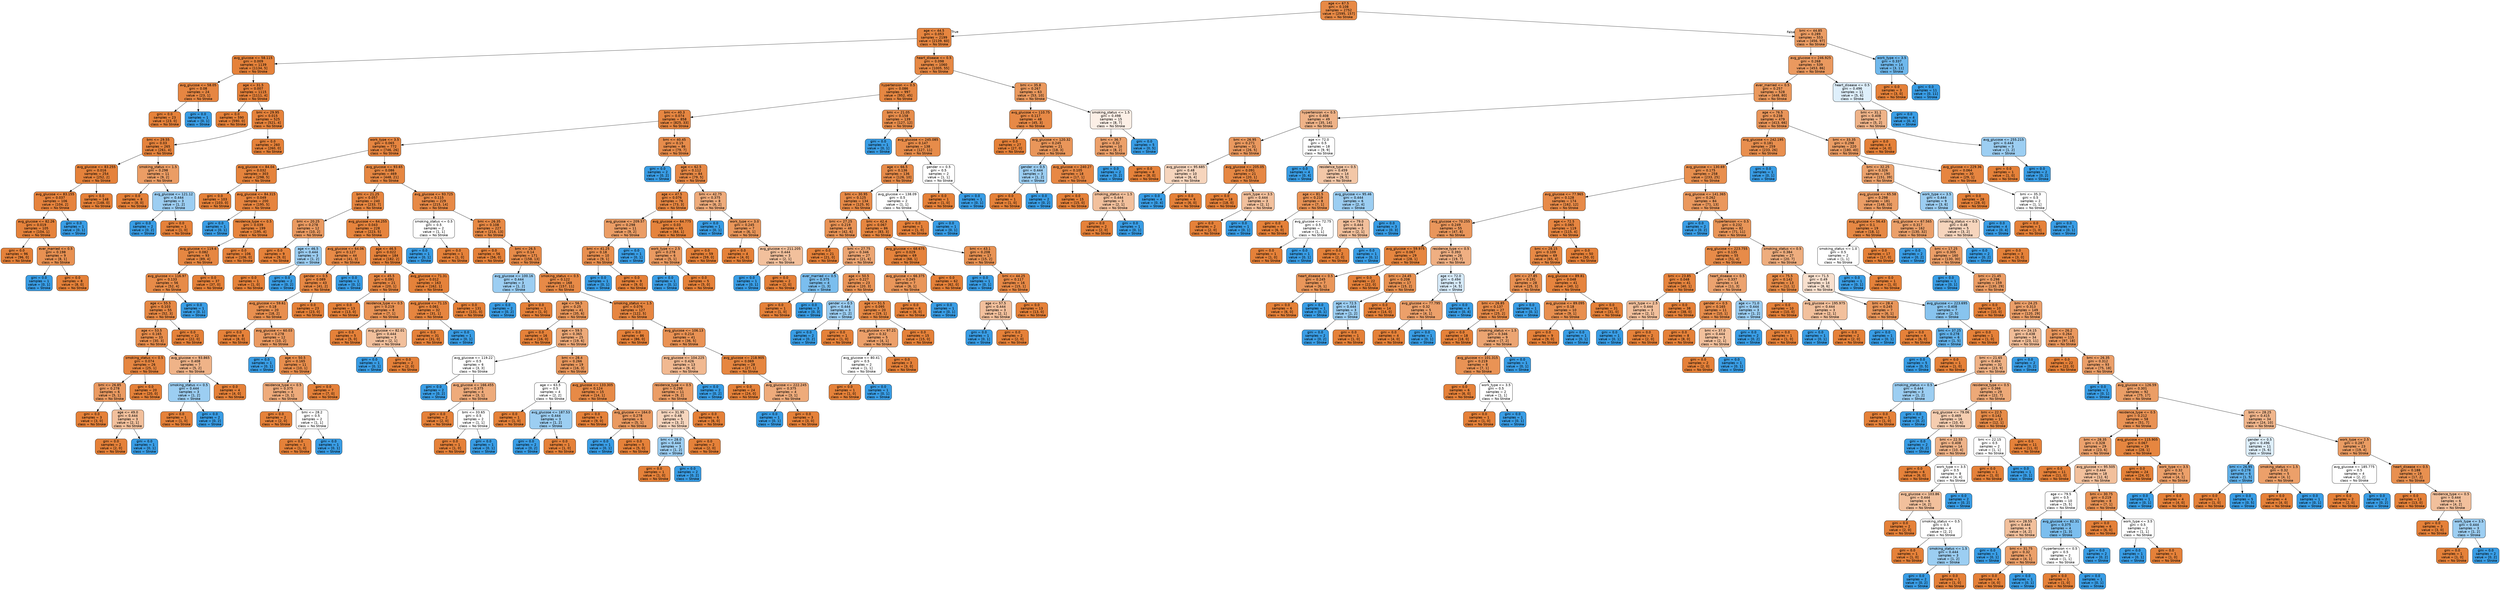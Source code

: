 digraph Tree {
node [shape=box, style="filled, rounded", color="black", fontname="helvetica"] ;
edge [fontname="helvetica"] ;
0 [label="age <= 67.5\ngini = 0.108\nsamples = 2752\nvalue = [2595, 157]\nclass = No Stroke", fillcolor="#e78945"] ;
1 [label="age <= 44.5\ngini = 0.053\nsamples = 2199\nvalue = [2139, 60]\nclass = No Stroke", fillcolor="#e6853f"] ;
0 -> 1 [labeldistance=2.5, labelangle=45, headlabel="True"] ;
2 [label="avg_glucose <= 58.115\ngini = 0.009\nsamples = 1139\nvalue = [1134, 5]\nclass = No Stroke", fillcolor="#e5823a"] ;
1 -> 2 ;
3 [label="avg_glucose <= 58.05\ngini = 0.08\nsamples = 24\nvalue = [23, 1]\nclass = No Stroke", fillcolor="#e68642"] ;
2 -> 3 ;
4 [label="gini = 0.0\nsamples = 23\nvalue = [23, 0]\nclass = No Stroke", fillcolor="#e58139"] ;
3 -> 4 ;
5 [label="gini = 0.0\nsamples = 1\nvalue = [0, 1]\nclass = Stroke", fillcolor="#399de5"] ;
3 -> 5 ;
6 [label="age <= 31.5\ngini = 0.007\nsamples = 1115\nvalue = [1111, 4]\nclass = No Stroke", fillcolor="#e5813a"] ;
2 -> 6 ;
7 [label="gini = 0.0\nsamples = 590\nvalue = [590, 0]\nclass = No Stroke", fillcolor="#e58139"] ;
6 -> 7 ;
8 [label="bmi <= 29.95\ngini = 0.015\nsamples = 525\nvalue = [521, 4]\nclass = No Stroke", fillcolor="#e5823b"] ;
6 -> 8 ;
9 [label="bmi <= 29.55\ngini = 0.03\nsamples = 265\nvalue = [261, 4]\nclass = No Stroke", fillcolor="#e5833c"] ;
8 -> 9 ;
10 [label="avg_glucose <= 83.255\ngini = 0.016\nsamples = 254\nvalue = [252, 2]\nclass = No Stroke", fillcolor="#e5823b"] ;
9 -> 10 ;
11 [label="avg_glucose <= 83.155\ngini = 0.037\nsamples = 106\nvalue = [104, 2]\nclass = No Stroke", fillcolor="#e6833d"] ;
10 -> 11 ;
12 [label="avg_glucose <= 82.26\ngini = 0.019\nsamples = 105\nvalue = [104, 1]\nclass = No Stroke", fillcolor="#e5823b"] ;
11 -> 12 ;
13 [label="gini = 0.0\nsamples = 96\nvalue = [96, 0]\nclass = No Stroke", fillcolor="#e58139"] ;
12 -> 13 ;
14 [label="ever_married <= 0.5\ngini = 0.198\nsamples = 9\nvalue = [8, 1]\nclass = No Stroke", fillcolor="#e89152"] ;
12 -> 14 ;
15 [label="gini = 0.0\nsamples = 1\nvalue = [0, 1]\nclass = Stroke", fillcolor="#399de5"] ;
14 -> 15 ;
16 [label="gini = 0.0\nsamples = 8\nvalue = [8, 0]\nclass = No Stroke", fillcolor="#e58139"] ;
14 -> 16 ;
17 [label="gini = 0.0\nsamples = 1\nvalue = [0, 1]\nclass = Stroke", fillcolor="#399de5"] ;
11 -> 17 ;
18 [label="gini = 0.0\nsamples = 148\nvalue = [148, 0]\nclass = No Stroke", fillcolor="#e58139"] ;
10 -> 18 ;
19 [label="smoking_status <= 1.5\ngini = 0.298\nsamples = 11\nvalue = [9, 2]\nclass = No Stroke", fillcolor="#eb9d65"] ;
9 -> 19 ;
20 [label="gini = 0.0\nsamples = 8\nvalue = [8, 0]\nclass = No Stroke", fillcolor="#e58139"] ;
19 -> 20 ;
21 [label="avg_glucose <= 121.12\ngini = 0.444\nsamples = 3\nvalue = [1, 2]\nclass = Stroke", fillcolor="#9ccef2"] ;
19 -> 21 ;
22 [label="gini = 0.0\nsamples = 2\nvalue = [0, 2]\nclass = Stroke", fillcolor="#399de5"] ;
21 -> 22 ;
23 [label="gini = 0.0\nsamples = 1\nvalue = [1, 0]\nclass = No Stroke", fillcolor="#e58139"] ;
21 -> 23 ;
24 [label="gini = 0.0\nsamples = 260\nvalue = [260, 0]\nclass = No Stroke", fillcolor="#e58139"] ;
8 -> 24 ;
25 [label="heart_disease <= 0.5\ngini = 0.098\nsamples = 1060\nvalue = [1005, 55]\nclass = No Stroke", fillcolor="#e68844"] ;
1 -> 25 ;
26 [label="hypertension <= 0.5\ngini = 0.086\nsamples = 997\nvalue = [952, 45]\nclass = No Stroke", fillcolor="#e68742"] ;
25 -> 26 ;
27 [label="bmi <= 40.3\ngini = 0.074\nsamples = 858\nvalue = [825, 33]\nclass = No Stroke", fillcolor="#e68641"] ;
26 -> 27 ;
28 [label="work_type <= 3.5\ngini = 0.065\nsamples = 772\nvalue = [746, 26]\nclass = No Stroke", fillcolor="#e68540"] ;
27 -> 28 ;
29 [label="avg_glucose <= 84.04\ngini = 0.032\nsamples = 303\nvalue = [298, 5]\nclass = No Stroke", fillcolor="#e5833c"] ;
28 -> 29 ;
30 [label="gini = 0.0\nsamples = 103\nvalue = [103, 0]\nclass = No Stroke", fillcolor="#e58139"] ;
29 -> 30 ;
31 [label="avg_glucose <= 84.315\ngini = 0.049\nsamples = 200\nvalue = [195, 5]\nclass = No Stroke", fillcolor="#e6843e"] ;
29 -> 31 ;
32 [label="gini = 0.0\nsamples = 1\nvalue = [0, 1]\nclass = Stroke", fillcolor="#399de5"] ;
31 -> 32 ;
33 [label="residence_type <= 0.5\ngini = 0.039\nsamples = 199\nvalue = [195, 4]\nclass = No Stroke", fillcolor="#e6843d"] ;
31 -> 33 ;
34 [label="avg_glucose <= 119.6\ngini = 0.082\nsamples = 93\nvalue = [89, 4]\nclass = No Stroke", fillcolor="#e68742"] ;
33 -> 34 ;
35 [label="avg_glucose <= 116.97\ngini = 0.133\nsamples = 56\nvalue = [52, 4]\nclass = No Stroke", fillcolor="#e78b48"] ;
34 -> 35 ;
36 [label="age <= 55.5\ngini = 0.103\nsamples = 55\nvalue = [52, 3]\nclass = No Stroke", fillcolor="#e68844"] ;
35 -> 36 ;
37 [label="age <= 53.5\ngini = 0.165\nsamples = 33\nvalue = [30, 3]\nclass = No Stroke", fillcolor="#e88e4d"] ;
36 -> 37 ;
38 [label="smoking_status <= 0.5\ngini = 0.074\nsamples = 26\nvalue = [25, 1]\nclass = No Stroke", fillcolor="#e68641"] ;
37 -> 38 ;
39 [label="bmi <= 26.85\ngini = 0.278\nsamples = 6\nvalue = [5, 1]\nclass = No Stroke", fillcolor="#ea9a61"] ;
38 -> 39 ;
40 [label="gini = 0.0\nsamples = 3\nvalue = [3, 0]\nclass = No Stroke", fillcolor="#e58139"] ;
39 -> 40 ;
41 [label="age <= 49.0\ngini = 0.444\nsamples = 3\nvalue = [2, 1]\nclass = No Stroke", fillcolor="#f2c09c"] ;
39 -> 41 ;
42 [label="gini = 0.0\nsamples = 2\nvalue = [2, 0]\nclass = No Stroke", fillcolor="#e58139"] ;
41 -> 42 ;
43 [label="gini = 0.0\nsamples = 1\nvalue = [0, 1]\nclass = Stroke", fillcolor="#399de5"] ;
41 -> 43 ;
44 [label="gini = 0.0\nsamples = 20\nvalue = [20, 0]\nclass = No Stroke", fillcolor="#e58139"] ;
38 -> 44 ;
45 [label="avg_glucose <= 93.865\ngini = 0.408\nsamples = 7\nvalue = [5, 2]\nclass = No Stroke", fillcolor="#efb388"] ;
37 -> 45 ;
46 [label="smoking_status <= 0.5\ngini = 0.444\nsamples = 3\nvalue = [1, 2]\nclass = Stroke", fillcolor="#9ccef2"] ;
45 -> 46 ;
47 [label="gini = 0.0\nsamples = 1\nvalue = [1, 0]\nclass = No Stroke", fillcolor="#e58139"] ;
46 -> 47 ;
48 [label="gini = 0.0\nsamples = 2\nvalue = [0, 2]\nclass = Stroke", fillcolor="#399de5"] ;
46 -> 48 ;
49 [label="gini = 0.0\nsamples = 4\nvalue = [4, 0]\nclass = No Stroke", fillcolor="#e58139"] ;
45 -> 49 ;
50 [label="gini = 0.0\nsamples = 22\nvalue = [22, 0]\nclass = No Stroke", fillcolor="#e58139"] ;
36 -> 50 ;
51 [label="gini = 0.0\nsamples = 1\nvalue = [0, 1]\nclass = Stroke", fillcolor="#399de5"] ;
35 -> 51 ;
52 [label="gini = 0.0\nsamples = 37\nvalue = [37, 0]\nclass = No Stroke", fillcolor="#e58139"] ;
34 -> 52 ;
53 [label="gini = 0.0\nsamples = 106\nvalue = [106, 0]\nclass = No Stroke", fillcolor="#e58139"] ;
33 -> 53 ;
54 [label="avg_glucose <= 93.65\ngini = 0.086\nsamples = 469\nvalue = [448, 21]\nclass = No Stroke", fillcolor="#e68742"] ;
28 -> 54 ;
55 [label="bmi <= 21.25\ngini = 0.057\nsamples = 240\nvalue = [233, 7]\nclass = No Stroke", fillcolor="#e6853f"] ;
54 -> 55 ;
56 [label="bmi <= 20.25\ngini = 0.278\nsamples = 12\nvalue = [10, 2]\nclass = No Stroke", fillcolor="#ea9a61"] ;
55 -> 56 ;
57 [label="gini = 0.0\nsamples = 9\nvalue = [9, 0]\nclass = No Stroke", fillcolor="#e58139"] ;
56 -> 57 ;
58 [label="age <= 46.5\ngini = 0.444\nsamples = 3\nvalue = [1, 2]\nclass = Stroke", fillcolor="#9ccef2"] ;
56 -> 58 ;
59 [label="gini = 0.0\nsamples = 1\nvalue = [1, 0]\nclass = No Stroke", fillcolor="#e58139"] ;
58 -> 59 ;
60 [label="gini = 0.0\nsamples = 2\nvalue = [0, 2]\nclass = Stroke", fillcolor="#399de5"] ;
58 -> 60 ;
61 [label="avg_glucose <= 64.255\ngini = 0.043\nsamples = 228\nvalue = [223, 5]\nclass = No Stroke", fillcolor="#e6843d"] ;
55 -> 61 ;
62 [label="avg_glucose <= 64.06\ngini = 0.127\nsamples = 44\nvalue = [41, 3]\nclass = No Stroke", fillcolor="#e78a47"] ;
61 -> 62 ;
63 [label="gender <= 0.5\ngini = 0.089\nsamples = 43\nvalue = [41, 2]\nclass = No Stroke", fillcolor="#e68743"] ;
62 -> 63 ;
64 [label="avg_glucose <= 59.61\ngini = 0.18\nsamples = 20\nvalue = [18, 2]\nclass = No Stroke", fillcolor="#e88f4f"] ;
63 -> 64 ;
65 [label="gini = 0.0\nsamples = 8\nvalue = [8, 0]\nclass = No Stroke", fillcolor="#e58139"] ;
64 -> 65 ;
66 [label="avg_glucose <= 60.03\ngini = 0.278\nsamples = 12\nvalue = [10, 2]\nclass = No Stroke", fillcolor="#ea9a61"] ;
64 -> 66 ;
67 [label="gini = 0.0\nsamples = 1\nvalue = [0, 1]\nclass = Stroke", fillcolor="#399de5"] ;
66 -> 67 ;
68 [label="age <= 50.5\ngini = 0.165\nsamples = 11\nvalue = [10, 1]\nclass = No Stroke", fillcolor="#e88e4d"] ;
66 -> 68 ;
69 [label="residence_type <= 0.5\ngini = 0.375\nsamples = 4\nvalue = [3, 1]\nclass = No Stroke", fillcolor="#eeab7b"] ;
68 -> 69 ;
70 [label="gini = 0.0\nsamples = 2\nvalue = [2, 0]\nclass = No Stroke", fillcolor="#e58139"] ;
69 -> 70 ;
71 [label="bmi <= 28.2\ngini = 0.5\nsamples = 2\nvalue = [1, 1]\nclass = No Stroke", fillcolor="#ffffff"] ;
69 -> 71 ;
72 [label="gini = 0.0\nsamples = 1\nvalue = [1, 0]\nclass = No Stroke", fillcolor="#e58139"] ;
71 -> 72 ;
73 [label="gini = 0.0\nsamples = 1\nvalue = [0, 1]\nclass = Stroke", fillcolor="#399de5"] ;
71 -> 73 ;
74 [label="gini = 0.0\nsamples = 7\nvalue = [7, 0]\nclass = No Stroke", fillcolor="#e58139"] ;
68 -> 74 ;
75 [label="gini = 0.0\nsamples = 23\nvalue = [23, 0]\nclass = No Stroke", fillcolor="#e58139"] ;
63 -> 75 ;
76 [label="gini = 0.0\nsamples = 1\nvalue = [0, 1]\nclass = Stroke", fillcolor="#399de5"] ;
62 -> 76 ;
77 [label="age <= 46.5\ngini = 0.022\nsamples = 184\nvalue = [182, 2]\nclass = No Stroke", fillcolor="#e5823b"] ;
61 -> 77 ;
78 [label="age <= 45.5\ngini = 0.091\nsamples = 21\nvalue = [20, 1]\nclass = No Stroke", fillcolor="#e68743"] ;
77 -> 78 ;
79 [label="gini = 0.0\nsamples = 13\nvalue = [13, 0]\nclass = No Stroke", fillcolor="#e58139"] ;
78 -> 79 ;
80 [label="residence_type <= 0.5\ngini = 0.219\nsamples = 8\nvalue = [7, 1]\nclass = No Stroke", fillcolor="#e99355"] ;
78 -> 80 ;
81 [label="gini = 0.0\nsamples = 5\nvalue = [5, 0]\nclass = No Stroke", fillcolor="#e58139"] ;
80 -> 81 ;
82 [label="avg_glucose <= 82.01\ngini = 0.444\nsamples = 3\nvalue = [2, 1]\nclass = No Stroke", fillcolor="#f2c09c"] ;
80 -> 82 ;
83 [label="gini = 0.0\nsamples = 1\nvalue = [0, 1]\nclass = Stroke", fillcolor="#399de5"] ;
82 -> 83 ;
84 [label="gini = 0.0\nsamples = 2\nvalue = [2, 0]\nclass = No Stroke", fillcolor="#e58139"] ;
82 -> 84 ;
85 [label="avg_glucose <= 71.31\ngini = 0.012\nsamples = 163\nvalue = [162, 1]\nclass = No Stroke", fillcolor="#e5823a"] ;
77 -> 85 ;
86 [label="avg_glucose <= 71.15\ngini = 0.061\nsamples = 32\nvalue = [31, 1]\nclass = No Stroke", fillcolor="#e6853f"] ;
85 -> 86 ;
87 [label="gini = 0.0\nsamples = 31\nvalue = [31, 0]\nclass = No Stroke", fillcolor="#e58139"] ;
86 -> 87 ;
88 [label="gini = 0.0\nsamples = 1\nvalue = [0, 1]\nclass = Stroke", fillcolor="#399de5"] ;
86 -> 88 ;
89 [label="gini = 0.0\nsamples = 131\nvalue = [131, 0]\nclass = No Stroke", fillcolor="#e58139"] ;
85 -> 89 ;
90 [label="avg_glucose <= 93.725\ngini = 0.115\nsamples = 229\nvalue = [215, 14]\nclass = No Stroke", fillcolor="#e78946"] ;
54 -> 90 ;
91 [label="smoking_status <= 0.5\ngini = 0.5\nsamples = 2\nvalue = [1, 1]\nclass = No Stroke", fillcolor="#ffffff"] ;
90 -> 91 ;
92 [label="gini = 0.0\nsamples = 1\nvalue = [0, 1]\nclass = Stroke", fillcolor="#399de5"] ;
91 -> 92 ;
93 [label="gini = 0.0\nsamples = 1\nvalue = [1, 0]\nclass = No Stroke", fillcolor="#e58139"] ;
91 -> 93 ;
94 [label="bmi <= 26.35\ngini = 0.108\nsamples = 227\nvalue = [214, 13]\nclass = No Stroke", fillcolor="#e78945"] ;
90 -> 94 ;
95 [label="gini = 0.0\nsamples = 56\nvalue = [56, 0]\nclass = No Stroke", fillcolor="#e58139"] ;
94 -> 95 ;
96 [label="bmi <= 26.5\ngini = 0.14\nsamples = 171\nvalue = [158, 13]\nclass = No Stroke", fillcolor="#e78b49"] ;
94 -> 96 ;
97 [label="avg_glucose <= 100.16\ngini = 0.444\nsamples = 3\nvalue = [1, 2]\nclass = Stroke", fillcolor="#9ccef2"] ;
96 -> 97 ;
98 [label="gini = 0.0\nsamples = 2\nvalue = [0, 2]\nclass = Stroke", fillcolor="#399de5"] ;
97 -> 98 ;
99 [label="gini = 0.0\nsamples = 1\nvalue = [1, 0]\nclass = No Stroke", fillcolor="#e58139"] ;
97 -> 99 ;
100 [label="smoking_status <= 0.5\ngini = 0.122\nsamples = 168\nvalue = [157, 11]\nclass = No Stroke", fillcolor="#e78a47"] ;
96 -> 100 ;
101 [label="age <= 56.5\ngini = 0.25\nsamples = 41\nvalue = [35, 6]\nclass = No Stroke", fillcolor="#e9975b"] ;
100 -> 101 ;
102 [label="gini = 0.0\nsamples = 16\nvalue = [16, 0]\nclass = No Stroke", fillcolor="#e58139"] ;
101 -> 102 ;
103 [label="age <= 59.5\ngini = 0.365\nsamples = 25\nvalue = [19, 6]\nclass = No Stroke", fillcolor="#eda978"] ;
101 -> 103 ;
104 [label="avg_glucose <= 119.22\ngini = 0.5\nsamples = 6\nvalue = [3, 3]\nclass = No Stroke", fillcolor="#ffffff"] ;
103 -> 104 ;
105 [label="gini = 0.0\nsamples = 2\nvalue = [0, 2]\nclass = Stroke", fillcolor="#399de5"] ;
104 -> 105 ;
106 [label="avg_glucose <= 166.455\ngini = 0.375\nsamples = 4\nvalue = [3, 1]\nclass = No Stroke", fillcolor="#eeab7b"] ;
104 -> 106 ;
107 [label="gini = 0.0\nsamples = 2\nvalue = [2, 0]\nclass = No Stroke", fillcolor="#e58139"] ;
106 -> 107 ;
108 [label="bmi <= 33.65\ngini = 0.5\nsamples = 2\nvalue = [1, 1]\nclass = No Stroke", fillcolor="#ffffff"] ;
106 -> 108 ;
109 [label="gini = 0.0\nsamples = 1\nvalue = [1, 0]\nclass = No Stroke", fillcolor="#e58139"] ;
108 -> 109 ;
110 [label="gini = 0.0\nsamples = 1\nvalue = [0, 1]\nclass = Stroke", fillcolor="#399de5"] ;
108 -> 110 ;
111 [label="bmi <= 28.4\ngini = 0.266\nsamples = 19\nvalue = [16, 3]\nclass = No Stroke", fillcolor="#ea995e"] ;
103 -> 111 ;
112 [label="age <= 63.5\ngini = 0.5\nsamples = 4\nvalue = [2, 2]\nclass = No Stroke", fillcolor="#ffffff"] ;
111 -> 112 ;
113 [label="gini = 0.0\nsamples = 1\nvalue = [1, 0]\nclass = No Stroke", fillcolor="#e58139"] ;
112 -> 113 ;
114 [label="avg_glucose <= 187.53\ngini = 0.444\nsamples = 3\nvalue = [1, 2]\nclass = Stroke", fillcolor="#9ccef2"] ;
112 -> 114 ;
115 [label="gini = 0.0\nsamples = 2\nvalue = [0, 2]\nclass = Stroke", fillcolor="#399de5"] ;
114 -> 115 ;
116 [label="gini = 0.0\nsamples = 1\nvalue = [1, 0]\nclass = No Stroke", fillcolor="#e58139"] ;
114 -> 116 ;
117 [label="avg_glucose <= 133.305\ngini = 0.124\nsamples = 15\nvalue = [14, 1]\nclass = No Stroke", fillcolor="#e78a47"] ;
111 -> 117 ;
118 [label="gini = 0.0\nsamples = 9\nvalue = [9, 0]\nclass = No Stroke", fillcolor="#e58139"] ;
117 -> 118 ;
119 [label="avg_glucose <= 164.0\ngini = 0.278\nsamples = 6\nvalue = [5, 1]\nclass = No Stroke", fillcolor="#ea9a61"] ;
117 -> 119 ;
120 [label="gini = 0.0\nsamples = 1\nvalue = [0, 1]\nclass = Stroke", fillcolor="#399de5"] ;
119 -> 120 ;
121 [label="gini = 0.0\nsamples = 5\nvalue = [5, 0]\nclass = No Stroke", fillcolor="#e58139"] ;
119 -> 121 ;
122 [label="smoking_status <= 1.5\ngini = 0.076\nsamples = 127\nvalue = [122, 5]\nclass = No Stroke", fillcolor="#e68641"] ;
100 -> 122 ;
123 [label="gini = 0.0\nsamples = 86\nvalue = [86, 0]\nclass = No Stroke", fillcolor="#e58139"] ;
122 -> 123 ;
124 [label="avg_glucose <= 106.13\ngini = 0.214\nsamples = 41\nvalue = [36, 5]\nclass = No Stroke", fillcolor="#e99254"] ;
122 -> 124 ;
125 [label="avg_glucose <= 104.225\ngini = 0.426\nsamples = 13\nvalue = [9, 4]\nclass = No Stroke", fillcolor="#f1b991"] ;
124 -> 125 ;
126 [label="residence_type <= 0.5\ngini = 0.298\nsamples = 11\nvalue = [9, 2]\nclass = No Stroke", fillcolor="#eb9d65"] ;
125 -> 126 ;
127 [label="bmi <= 31.95\ngini = 0.48\nsamples = 5\nvalue = [3, 2]\nclass = No Stroke", fillcolor="#f6d5bd"] ;
126 -> 127 ;
128 [label="bmi <= 28.0\ngini = 0.444\nsamples = 3\nvalue = [1, 2]\nclass = Stroke", fillcolor="#9ccef2"] ;
127 -> 128 ;
129 [label="gini = 0.0\nsamples = 1\nvalue = [1, 0]\nclass = No Stroke", fillcolor="#e58139"] ;
128 -> 129 ;
130 [label="gini = 0.0\nsamples = 2\nvalue = [0, 2]\nclass = Stroke", fillcolor="#399de5"] ;
128 -> 130 ;
131 [label="gini = 0.0\nsamples = 2\nvalue = [2, 0]\nclass = No Stroke", fillcolor="#e58139"] ;
127 -> 131 ;
132 [label="gini = 0.0\nsamples = 6\nvalue = [6, 0]\nclass = No Stroke", fillcolor="#e58139"] ;
126 -> 132 ;
133 [label="gini = 0.0\nsamples = 2\nvalue = [0, 2]\nclass = Stroke", fillcolor="#399de5"] ;
125 -> 133 ;
134 [label="avg_glucose <= 218.905\ngini = 0.069\nsamples = 28\nvalue = [27, 1]\nclass = No Stroke", fillcolor="#e68640"] ;
124 -> 134 ;
135 [label="gini = 0.0\nsamples = 24\nvalue = [24, 0]\nclass = No Stroke", fillcolor="#e58139"] ;
134 -> 135 ;
136 [label="avg_glucose <= 222.245\ngini = 0.375\nsamples = 4\nvalue = [3, 1]\nclass = No Stroke", fillcolor="#eeab7b"] ;
134 -> 136 ;
137 [label="gini = 0.0\nsamples = 1\nvalue = [0, 1]\nclass = Stroke", fillcolor="#399de5"] ;
136 -> 137 ;
138 [label="gini = 0.0\nsamples = 3\nvalue = [3, 0]\nclass = No Stroke", fillcolor="#e58139"] ;
136 -> 138 ;
139 [label="bmi <= 40.45\ngini = 0.15\nsamples = 86\nvalue = [79, 7]\nclass = No Stroke", fillcolor="#e78c4b"] ;
27 -> 139 ;
140 [label="gini = 0.0\nsamples = 2\nvalue = [0, 2]\nclass = Stroke", fillcolor="#399de5"] ;
139 -> 140 ;
141 [label="age <= 62.5\ngini = 0.112\nsamples = 84\nvalue = [79, 5]\nclass = No Stroke", fillcolor="#e78946"] ;
139 -> 141 ;
142 [label="age <= 47.5\ngini = 0.076\nsamples = 76\nvalue = [73, 3]\nclass = No Stroke", fillcolor="#e68641"] ;
141 -> 142 ;
143 [label="avg_glucose <= 209.57\ngini = 0.298\nsamples = 11\nvalue = [9, 2]\nclass = No Stroke", fillcolor="#eb9d65"] ;
142 -> 143 ;
144 [label="bmi <= 41.25\ngini = 0.18\nsamples = 10\nvalue = [9, 1]\nclass = No Stroke", fillcolor="#e88f4f"] ;
143 -> 144 ;
145 [label="gini = 0.0\nsamples = 1\nvalue = [0, 1]\nclass = Stroke", fillcolor="#399de5"] ;
144 -> 145 ;
146 [label="gini = 0.0\nsamples = 9\nvalue = [9, 0]\nclass = No Stroke", fillcolor="#e58139"] ;
144 -> 146 ;
147 [label="gini = 0.0\nsamples = 1\nvalue = [0, 1]\nclass = Stroke", fillcolor="#399de5"] ;
143 -> 147 ;
148 [label="avg_glucose <= 64.775\ngini = 0.03\nsamples = 65\nvalue = [64, 1]\nclass = No Stroke", fillcolor="#e5833c"] ;
142 -> 148 ;
149 [label="work_type <= 2.5\ngini = 0.278\nsamples = 6\nvalue = [5, 1]\nclass = No Stroke", fillcolor="#ea9a61"] ;
148 -> 149 ;
150 [label="gini = 0.0\nsamples = 1\nvalue = [0, 1]\nclass = Stroke", fillcolor="#399de5"] ;
149 -> 150 ;
151 [label="gini = 0.0\nsamples = 5\nvalue = [5, 0]\nclass = No Stroke", fillcolor="#e58139"] ;
149 -> 151 ;
152 [label="gini = 0.0\nsamples = 59\nvalue = [59, 0]\nclass = No Stroke", fillcolor="#e58139"] ;
148 -> 152 ;
153 [label="bmi <= 42.75\ngini = 0.375\nsamples = 8\nvalue = [6, 2]\nclass = No Stroke", fillcolor="#eeab7b"] ;
141 -> 153 ;
154 [label="gini = 0.0\nsamples = 1\nvalue = [0, 1]\nclass = Stroke", fillcolor="#399de5"] ;
153 -> 154 ;
155 [label="work_type <= 3.0\ngini = 0.245\nsamples = 7\nvalue = [6, 1]\nclass = No Stroke", fillcolor="#e9965a"] ;
153 -> 155 ;
156 [label="gini = 0.0\nsamples = 4\nvalue = [4, 0]\nclass = No Stroke", fillcolor="#e58139"] ;
155 -> 156 ;
157 [label="avg_glucose <= 211.205\ngini = 0.444\nsamples = 3\nvalue = [2, 1]\nclass = No Stroke", fillcolor="#f2c09c"] ;
155 -> 157 ;
158 [label="gini = 0.0\nsamples = 1\nvalue = [0, 1]\nclass = Stroke", fillcolor="#399de5"] ;
157 -> 158 ;
159 [label="gini = 0.0\nsamples = 2\nvalue = [2, 0]\nclass = No Stroke", fillcolor="#e58139"] ;
157 -> 159 ;
160 [label="bmi <= 21.05\ngini = 0.158\nsamples = 139\nvalue = [127, 12]\nclass = No Stroke", fillcolor="#e78d4c"] ;
26 -> 160 ;
161 [label="gini = 0.0\nsamples = 1\nvalue = [0, 1]\nclass = Stroke", fillcolor="#399de5"] ;
160 -> 161 ;
162 [label="avg_glucose <= 245.085\ngini = 0.147\nsamples = 138\nvalue = [127, 11]\nclass = No Stroke", fillcolor="#e78c4a"] ;
160 -> 162 ;
163 [label="age <= 66.5\ngini = 0.136\nsamples = 136\nvalue = [126, 10]\nclass = No Stroke", fillcolor="#e78b49"] ;
162 -> 163 ;
164 [label="bmi <= 30.95\ngini = 0.125\nsamples = 134\nvalue = [125, 9]\nclass = No Stroke", fillcolor="#e78a47"] ;
163 -> 164 ;
165 [label="bmi <= 27.25\ngini = 0.219\nsamples = 48\nvalue = [42, 6]\nclass = No Stroke", fillcolor="#e99355"] ;
164 -> 165 ;
166 [label="gini = 0.0\nsamples = 21\nvalue = [21, 0]\nclass = No Stroke", fillcolor="#e58139"] ;
165 -> 166 ;
167 [label="bmi <= 27.75\ngini = 0.346\nsamples = 27\nvalue = [21, 6]\nclass = No Stroke", fillcolor="#eca572"] ;
165 -> 167 ;
168 [label="ever_married <= 0.5\ngini = 0.375\nsamples = 4\nvalue = [1, 3]\nclass = Stroke", fillcolor="#7bbeee"] ;
167 -> 168 ;
169 [label="gini = 0.0\nsamples = 1\nvalue = [1, 0]\nclass = No Stroke", fillcolor="#e58139"] ;
168 -> 169 ;
170 [label="gini = 0.0\nsamples = 3\nvalue = [0, 3]\nclass = Stroke", fillcolor="#399de5"] ;
168 -> 170 ;
171 [label="age <= 50.5\ngini = 0.227\nsamples = 23\nvalue = [20, 3]\nclass = No Stroke", fillcolor="#e99457"] ;
167 -> 171 ;
172 [label="gender <= 0.5\ngini = 0.444\nsamples = 3\nvalue = [1, 2]\nclass = Stroke", fillcolor="#9ccef2"] ;
171 -> 172 ;
173 [label="gini = 0.0\nsamples = 2\nvalue = [0, 2]\nclass = Stroke", fillcolor="#399de5"] ;
172 -> 173 ;
174 [label="gini = 0.0\nsamples = 1\nvalue = [1, 0]\nclass = No Stroke", fillcolor="#e58139"] ;
172 -> 174 ;
175 [label="age <= 51.5\ngini = 0.095\nsamples = 20\nvalue = [19, 1]\nclass = No Stroke", fillcolor="#e68843"] ;
171 -> 175 ;
176 [label="avg_glucose <= 97.21\ngini = 0.32\nsamples = 5\nvalue = [4, 1]\nclass = No Stroke", fillcolor="#eca06a"] ;
175 -> 176 ;
177 [label="avg_glucose <= 80.41\ngini = 0.5\nsamples = 2\nvalue = [1, 1]\nclass = No Stroke", fillcolor="#ffffff"] ;
176 -> 177 ;
178 [label="gini = 0.0\nsamples = 1\nvalue = [1, 0]\nclass = No Stroke", fillcolor="#e58139"] ;
177 -> 178 ;
179 [label="gini = 0.0\nsamples = 1\nvalue = [0, 1]\nclass = Stroke", fillcolor="#399de5"] ;
177 -> 179 ;
180 [label="gini = 0.0\nsamples = 3\nvalue = [3, 0]\nclass = No Stroke", fillcolor="#e58139"] ;
176 -> 180 ;
181 [label="gini = 0.0\nsamples = 15\nvalue = [15, 0]\nclass = No Stroke", fillcolor="#e58139"] ;
175 -> 181 ;
182 [label="bmi <= 42.4\ngini = 0.067\nsamples = 86\nvalue = [83, 3]\nclass = No Stroke", fillcolor="#e68640"] ;
164 -> 182 ;
183 [label="avg_glucose <= 68.675\ngini = 0.029\nsamples = 69\nvalue = [68, 1]\nclass = No Stroke", fillcolor="#e5833c"] ;
182 -> 183 ;
184 [label="avg_glucose <= 66.375\ngini = 0.245\nsamples = 7\nvalue = [6, 1]\nclass = No Stroke", fillcolor="#e9965a"] ;
183 -> 184 ;
185 [label="gini = 0.0\nsamples = 6\nvalue = [6, 0]\nclass = No Stroke", fillcolor="#e58139"] ;
184 -> 185 ;
186 [label="gini = 0.0\nsamples = 1\nvalue = [0, 1]\nclass = Stroke", fillcolor="#399de5"] ;
184 -> 186 ;
187 [label="gini = 0.0\nsamples = 62\nvalue = [62, 0]\nclass = No Stroke", fillcolor="#e58139"] ;
183 -> 187 ;
188 [label="bmi <= 43.1\ngini = 0.208\nsamples = 17\nvalue = [15, 2]\nclass = No Stroke", fillcolor="#e89253"] ;
182 -> 188 ;
189 [label="gini = 0.0\nsamples = 1\nvalue = [0, 1]\nclass = Stroke", fillcolor="#399de5"] ;
188 -> 189 ;
190 [label="bmi <= 44.25\ngini = 0.117\nsamples = 16\nvalue = [15, 1]\nclass = No Stroke", fillcolor="#e78946"] ;
188 -> 190 ;
191 [label="age <= 57.5\ngini = 0.444\nsamples = 3\nvalue = [2, 1]\nclass = No Stroke", fillcolor="#f2c09c"] ;
190 -> 191 ;
192 [label="gini = 0.0\nsamples = 1\nvalue = [0, 1]\nclass = Stroke", fillcolor="#399de5"] ;
191 -> 192 ;
193 [label="gini = 0.0\nsamples = 2\nvalue = [2, 0]\nclass = No Stroke", fillcolor="#e58139"] ;
191 -> 193 ;
194 [label="gini = 0.0\nsamples = 13\nvalue = [13, 0]\nclass = No Stroke", fillcolor="#e58139"] ;
190 -> 194 ;
195 [label="avg_glucose <= 138.09\ngini = 0.5\nsamples = 2\nvalue = [1, 1]\nclass = No Stroke", fillcolor="#ffffff"] ;
163 -> 195 ;
196 [label="gini = 0.0\nsamples = 1\nvalue = [1, 0]\nclass = No Stroke", fillcolor="#e58139"] ;
195 -> 196 ;
197 [label="gini = 0.0\nsamples = 1\nvalue = [0, 1]\nclass = Stroke", fillcolor="#399de5"] ;
195 -> 197 ;
198 [label="gender <= 0.5\ngini = 0.5\nsamples = 2\nvalue = [1, 1]\nclass = No Stroke", fillcolor="#ffffff"] ;
162 -> 198 ;
199 [label="gini = 0.0\nsamples = 1\nvalue = [1, 0]\nclass = No Stroke", fillcolor="#e58139"] ;
198 -> 199 ;
200 [label="gini = 0.0\nsamples = 1\nvalue = [0, 1]\nclass = Stroke", fillcolor="#399de5"] ;
198 -> 200 ;
201 [label="bmi <= 35.8\ngini = 0.267\nsamples = 63\nvalue = [53, 10]\nclass = No Stroke", fillcolor="#ea995e"] ;
25 -> 201 ;
202 [label="avg_glucose <= 110.75\ngini = 0.117\nsamples = 48\nvalue = [45, 3]\nclass = No Stroke", fillcolor="#e78946"] ;
201 -> 202 ;
203 [label="gini = 0.0\nsamples = 27\nvalue = [27, 0]\nclass = No Stroke", fillcolor="#e58139"] ;
202 -> 203 ;
204 [label="avg_glucose <= 120.32\ngini = 0.245\nsamples = 21\nvalue = [18, 3]\nclass = No Stroke", fillcolor="#e9965a"] ;
202 -> 204 ;
205 [label="gender <= 0.5\ngini = 0.444\nsamples = 3\nvalue = [1, 2]\nclass = Stroke", fillcolor="#9ccef2"] ;
204 -> 205 ;
206 [label="gini = 0.0\nsamples = 1\nvalue = [1, 0]\nclass = No Stroke", fillcolor="#e58139"] ;
205 -> 206 ;
207 [label="gini = 0.0\nsamples = 2\nvalue = [0, 2]\nclass = Stroke", fillcolor="#399de5"] ;
205 -> 207 ;
208 [label="avg_glucose <= 240.27\ngini = 0.105\nsamples = 18\nvalue = [17, 1]\nclass = No Stroke", fillcolor="#e78845"] ;
204 -> 208 ;
209 [label="gini = 0.0\nsamples = 15\nvalue = [15, 0]\nclass = No Stroke", fillcolor="#e58139"] ;
208 -> 209 ;
210 [label="smoking_status <= 1.5\ngini = 0.444\nsamples = 3\nvalue = [2, 1]\nclass = No Stroke", fillcolor="#f2c09c"] ;
208 -> 210 ;
211 [label="gini = 0.0\nsamples = 2\nvalue = [2, 0]\nclass = No Stroke", fillcolor="#e58139"] ;
210 -> 211 ;
212 [label="gini = 0.0\nsamples = 1\nvalue = [0, 1]\nclass = Stroke", fillcolor="#399de5"] ;
210 -> 212 ;
213 [label="smoking_status <= 1.5\ngini = 0.498\nsamples = 15\nvalue = [8, 7]\nclass = No Stroke", fillcolor="#fcefe6"] ;
201 -> 213 ;
214 [label="bmi <= 36.7\ngini = 0.32\nsamples = 10\nvalue = [8, 2]\nclass = No Stroke", fillcolor="#eca06a"] ;
213 -> 214 ;
215 [label="gini = 0.0\nsamples = 2\nvalue = [0, 2]\nclass = Stroke", fillcolor="#399de5"] ;
214 -> 215 ;
216 [label="gini = 0.0\nsamples = 8\nvalue = [8, 0]\nclass = No Stroke", fillcolor="#e58139"] ;
214 -> 216 ;
217 [label="gini = 0.0\nsamples = 5\nvalue = [0, 5]\nclass = Stroke", fillcolor="#399de5"] ;
213 -> 217 ;
218 [label="bmi <= 44.85\ngini = 0.289\nsamples = 553\nvalue = [456, 97]\nclass = No Stroke", fillcolor="#eb9c63"] ;
0 -> 218 [labeldistance=2.5, labelangle=-45, headlabel="False"] ;
219 [label="avg_glucose <= 246.925\ngini = 0.268\nsamples = 539\nvalue = [453, 86]\nclass = No Stroke", fillcolor="#ea995f"] ;
218 -> 219 ;
220 [label="ever_married <= 0.5\ngini = 0.257\nsamples = 528\nvalue = [448, 80]\nclass = No Stroke", fillcolor="#ea985c"] ;
219 -> 220 ;
221 [label="hypertension <= 0.5\ngini = 0.408\nsamples = 49\nvalue = [35, 14]\nclass = No Stroke", fillcolor="#efb388"] ;
220 -> 221 ;
222 [label="bmi <= 26.95\ngini = 0.271\nsamples = 31\nvalue = [26, 5]\nclass = No Stroke", fillcolor="#ea995f"] ;
221 -> 222 ;
223 [label="avg_glucose <= 95.685\ngini = 0.48\nsamples = 10\nvalue = [6, 4]\nclass = No Stroke", fillcolor="#f6d5bd"] ;
222 -> 223 ;
224 [label="gini = 0.0\nsamples = 4\nvalue = [0, 4]\nclass = Stroke", fillcolor="#399de5"] ;
223 -> 224 ;
225 [label="gini = 0.0\nsamples = 6\nvalue = [6, 0]\nclass = No Stroke", fillcolor="#e58139"] ;
223 -> 225 ;
226 [label="avg_glucose <= 205.05\ngini = 0.091\nsamples = 21\nvalue = [20, 1]\nclass = No Stroke", fillcolor="#e68743"] ;
222 -> 226 ;
227 [label="gini = 0.0\nsamples = 18\nvalue = [18, 0]\nclass = No Stroke", fillcolor="#e58139"] ;
226 -> 227 ;
228 [label="work_type <= 3.5\ngini = 0.444\nsamples = 3\nvalue = [2, 1]\nclass = No Stroke", fillcolor="#f2c09c"] ;
226 -> 228 ;
229 [label="gini = 0.0\nsamples = 2\nvalue = [2, 0]\nclass = No Stroke", fillcolor="#e58139"] ;
228 -> 229 ;
230 [label="gini = 0.0\nsamples = 1\nvalue = [0, 1]\nclass = Stroke", fillcolor="#399de5"] ;
228 -> 230 ;
231 [label="age <= 72.0\ngini = 0.5\nsamples = 18\nvalue = [9, 9]\nclass = No Stroke", fillcolor="#ffffff"] ;
221 -> 231 ;
232 [label="gini = 0.0\nsamples = 4\nvalue = [0, 4]\nclass = Stroke", fillcolor="#399de5"] ;
231 -> 232 ;
233 [label="residence_type <= 0.5\ngini = 0.459\nsamples = 14\nvalue = [9, 5]\nclass = No Stroke", fillcolor="#f3c7a7"] ;
231 -> 233 ;
234 [label="age <= 81.5\ngini = 0.219\nsamples = 8\nvalue = [7, 1]\nclass = No Stroke", fillcolor="#e99355"] ;
233 -> 234 ;
235 [label="gini = 0.0\nsamples = 6\nvalue = [6, 0]\nclass = No Stroke", fillcolor="#e58139"] ;
234 -> 235 ;
236 [label="avg_glucose <= 72.75\ngini = 0.5\nsamples = 2\nvalue = [1, 1]\nclass = No Stroke", fillcolor="#ffffff"] ;
234 -> 236 ;
237 [label="gini = 0.0\nsamples = 1\nvalue = [1, 0]\nclass = No Stroke", fillcolor="#e58139"] ;
236 -> 237 ;
238 [label="gini = 0.0\nsamples = 1\nvalue = [0, 1]\nclass = Stroke", fillcolor="#399de5"] ;
236 -> 238 ;
239 [label="avg_glucose <= 95.46\ngini = 0.444\nsamples = 6\nvalue = [2, 4]\nclass = Stroke", fillcolor="#9ccef2"] ;
233 -> 239 ;
240 [label="age <= 79.0\ngini = 0.444\nsamples = 3\nvalue = [2, 1]\nclass = No Stroke", fillcolor="#f2c09c"] ;
239 -> 240 ;
241 [label="gini = 0.0\nsamples = 2\nvalue = [2, 0]\nclass = No Stroke", fillcolor="#e58139"] ;
240 -> 241 ;
242 [label="gini = 0.0\nsamples = 1\nvalue = [0, 1]\nclass = Stroke", fillcolor="#399de5"] ;
240 -> 242 ;
243 [label="gini = 0.0\nsamples = 3\nvalue = [0, 3]\nclass = Stroke", fillcolor="#399de5"] ;
239 -> 243 ;
244 [label="age <= 76.5\ngini = 0.238\nsamples = 479\nvalue = [413, 66]\nclass = No Stroke", fillcolor="#e99559"] ;
220 -> 244 ;
245 [label="avg_glucose <= 242.195\ngini = 0.181\nsamples = 259\nvalue = [233, 26]\nclass = No Stroke", fillcolor="#e88f4f"] ;
244 -> 245 ;
246 [label="avg_glucose <= 130.69\ngini = 0.175\nsamples = 258\nvalue = [233, 25]\nclass = No Stroke", fillcolor="#e88f4e"] ;
245 -> 246 ;
247 [label="avg_glucose <= 77.965\ngini = 0.128\nsamples = 174\nvalue = [162, 12]\nclass = No Stroke", fillcolor="#e78a48"] ;
246 -> 247 ;
248 [label="avg_glucose <= 70.255\ngini = 0.249\nsamples = 55\nvalue = [47, 8]\nclass = No Stroke", fillcolor="#e9965b"] ;
247 -> 248 ;
249 [label="avg_glucose <= 59.975\ngini = 0.067\nsamples = 29\nvalue = [28, 1]\nclass = No Stroke", fillcolor="#e68640"] ;
248 -> 249 ;
250 [label="heart_disease <= 0.5\ngini = 0.245\nsamples = 7\nvalue = [6, 1]\nclass = No Stroke", fillcolor="#e9965a"] ;
249 -> 250 ;
251 [label="gini = 0.0\nsamples = 6\nvalue = [6, 0]\nclass = No Stroke", fillcolor="#e58139"] ;
250 -> 251 ;
252 [label="gini = 0.0\nsamples = 1\nvalue = [0, 1]\nclass = Stroke", fillcolor="#399de5"] ;
250 -> 252 ;
253 [label="gini = 0.0\nsamples = 22\nvalue = [22, 0]\nclass = No Stroke", fillcolor="#e58139"] ;
249 -> 253 ;
254 [label="residence_type <= 0.5\ngini = 0.393\nsamples = 26\nvalue = [19, 7]\nclass = No Stroke", fillcolor="#efaf82"] ;
248 -> 254 ;
255 [label="bmi <= 24.45\ngini = 0.208\nsamples = 17\nvalue = [15, 2]\nclass = No Stroke", fillcolor="#e89253"] ;
254 -> 255 ;
256 [label="age <= 72.5\ngini = 0.444\nsamples = 3\nvalue = [1, 2]\nclass = Stroke", fillcolor="#9ccef2"] ;
255 -> 256 ;
257 [label="gini = 0.0\nsamples = 2\nvalue = [0, 2]\nclass = Stroke", fillcolor="#399de5"] ;
256 -> 257 ;
258 [label="gini = 0.0\nsamples = 1\nvalue = [1, 0]\nclass = No Stroke", fillcolor="#e58139"] ;
256 -> 258 ;
259 [label="gini = 0.0\nsamples = 14\nvalue = [14, 0]\nclass = No Stroke", fillcolor="#e58139"] ;
255 -> 259 ;
260 [label="age <= 72.0\ngini = 0.494\nsamples = 9\nvalue = [4, 5]\nclass = Stroke", fillcolor="#d7ebfa"] ;
254 -> 260 ;
261 [label="avg_glucose <= 77.795\ngini = 0.32\nsamples = 5\nvalue = [4, 1]\nclass = No Stroke", fillcolor="#eca06a"] ;
260 -> 261 ;
262 [label="gini = 0.0\nsamples = 4\nvalue = [4, 0]\nclass = No Stroke", fillcolor="#e58139"] ;
261 -> 262 ;
263 [label="gini = 0.0\nsamples = 1\nvalue = [0, 1]\nclass = Stroke", fillcolor="#399de5"] ;
261 -> 263 ;
264 [label="gini = 0.0\nsamples = 4\nvalue = [0, 4]\nclass = Stroke", fillcolor="#399de5"] ;
260 -> 264 ;
265 [label="age <= 72.5\ngini = 0.065\nsamples = 119\nvalue = [115, 4]\nclass = No Stroke", fillcolor="#e68540"] ;
247 -> 265 ;
266 [label="bmi <= 28.15\ngini = 0.109\nsamples = 69\nvalue = [65, 4]\nclass = No Stroke", fillcolor="#e78945"] ;
265 -> 266 ;
267 [label="bmi <= 27.85\ngini = 0.191\nsamples = 28\nvalue = [25, 3]\nclass = No Stroke", fillcolor="#e89051"] ;
266 -> 267 ;
268 [label="bmi <= 26.85\ngini = 0.137\nsamples = 27\nvalue = [25, 2]\nclass = No Stroke", fillcolor="#e78b49"] ;
267 -> 268 ;
269 [label="gini = 0.0\nsamples = 18\nvalue = [18, 0]\nclass = No Stroke", fillcolor="#e58139"] ;
268 -> 269 ;
270 [label="smoking_status <= 1.5\ngini = 0.346\nsamples = 9\nvalue = [7, 2]\nclass = No Stroke", fillcolor="#eca572"] ;
268 -> 270 ;
271 [label="avg_glucose <= 101.315\ngini = 0.219\nsamples = 8\nvalue = [7, 1]\nclass = No Stroke", fillcolor="#e99355"] ;
270 -> 271 ;
272 [label="gini = 0.0\nsamples = 6\nvalue = [6, 0]\nclass = No Stroke", fillcolor="#e58139"] ;
271 -> 272 ;
273 [label="work_type <= 3.5\ngini = 0.5\nsamples = 2\nvalue = [1, 1]\nclass = No Stroke", fillcolor="#ffffff"] ;
271 -> 273 ;
274 [label="gini = 0.0\nsamples = 1\nvalue = [1, 0]\nclass = No Stroke", fillcolor="#e58139"] ;
273 -> 274 ;
275 [label="gini = 0.0\nsamples = 1\nvalue = [0, 1]\nclass = Stroke", fillcolor="#399de5"] ;
273 -> 275 ;
276 [label="gini = 0.0\nsamples = 1\nvalue = [0, 1]\nclass = Stroke", fillcolor="#399de5"] ;
270 -> 276 ;
277 [label="gini = 0.0\nsamples = 1\nvalue = [0, 1]\nclass = Stroke", fillcolor="#399de5"] ;
267 -> 277 ;
278 [label="avg_glucose <= 89.81\ngini = 0.048\nsamples = 41\nvalue = [40, 1]\nclass = No Stroke", fillcolor="#e6843e"] ;
266 -> 278 ;
279 [label="avg_glucose <= 89.095\ngini = 0.18\nsamples = 10\nvalue = [9, 1]\nclass = No Stroke", fillcolor="#e88f4f"] ;
278 -> 279 ;
280 [label="gini = 0.0\nsamples = 9\nvalue = [9, 0]\nclass = No Stroke", fillcolor="#e58139"] ;
279 -> 280 ;
281 [label="gini = 0.0\nsamples = 1\nvalue = [0, 1]\nclass = Stroke", fillcolor="#399de5"] ;
279 -> 281 ;
282 [label="gini = 0.0\nsamples = 31\nvalue = [31, 0]\nclass = No Stroke", fillcolor="#e58139"] ;
278 -> 282 ;
283 [label="gini = 0.0\nsamples = 50\nvalue = [50, 0]\nclass = No Stroke", fillcolor="#e58139"] ;
265 -> 283 ;
284 [label="avg_glucose <= 141.365\ngini = 0.262\nsamples = 84\nvalue = [71, 13]\nclass = No Stroke", fillcolor="#ea985d"] ;
246 -> 284 ;
285 [label="gini = 0.0\nsamples = 2\nvalue = [0, 2]\nclass = Stroke", fillcolor="#399de5"] ;
284 -> 285 ;
286 [label="hypertension <= 0.5\ngini = 0.232\nsamples = 82\nvalue = [71, 11]\nclass = No Stroke", fillcolor="#e99558"] ;
284 -> 286 ;
287 [label="avg_glucose <= 223.755\ngini = 0.135\nsamples = 55\nvalue = [51, 4]\nclass = No Stroke", fillcolor="#e78b49"] ;
286 -> 287 ;
288 [label="bmi <= 23.85\ngini = 0.048\nsamples = 41\nvalue = [40, 1]\nclass = No Stroke", fillcolor="#e6843e"] ;
287 -> 288 ;
289 [label="work_type <= 2.5\ngini = 0.444\nsamples = 3\nvalue = [2, 1]\nclass = No Stroke", fillcolor="#f2c09c"] ;
288 -> 289 ;
290 [label="gini = 0.0\nsamples = 1\nvalue = [0, 1]\nclass = Stroke", fillcolor="#399de5"] ;
289 -> 290 ;
291 [label="gini = 0.0\nsamples = 2\nvalue = [2, 0]\nclass = No Stroke", fillcolor="#e58139"] ;
289 -> 291 ;
292 [label="gini = 0.0\nsamples = 38\nvalue = [38, 0]\nclass = No Stroke", fillcolor="#e58139"] ;
288 -> 292 ;
293 [label="heart_disease <= 0.5\ngini = 0.337\nsamples = 14\nvalue = [11, 3]\nclass = No Stroke", fillcolor="#eca36f"] ;
287 -> 293 ;
294 [label="gender <= 0.5\ngini = 0.165\nsamples = 11\nvalue = [10, 1]\nclass = No Stroke", fillcolor="#e88e4d"] ;
293 -> 294 ;
295 [label="gini = 0.0\nsamples = 8\nvalue = [8, 0]\nclass = No Stroke", fillcolor="#e58139"] ;
294 -> 295 ;
296 [label="bmi <= 37.0\ngini = 0.444\nsamples = 3\nvalue = [2, 1]\nclass = No Stroke", fillcolor="#f2c09c"] ;
294 -> 296 ;
297 [label="gini = 0.0\nsamples = 2\nvalue = [2, 0]\nclass = No Stroke", fillcolor="#e58139"] ;
296 -> 297 ;
298 [label="gini = 0.0\nsamples = 1\nvalue = [0, 1]\nclass = Stroke", fillcolor="#399de5"] ;
296 -> 298 ;
299 [label="age <= 71.0\ngini = 0.444\nsamples = 3\nvalue = [1, 2]\nclass = Stroke", fillcolor="#9ccef2"] ;
293 -> 299 ;
300 [label="gini = 0.0\nsamples = 2\nvalue = [0, 2]\nclass = Stroke", fillcolor="#399de5"] ;
299 -> 300 ;
301 [label="gini = 0.0\nsamples = 1\nvalue = [1, 0]\nclass = No Stroke", fillcolor="#e58139"] ;
299 -> 301 ;
302 [label="smoking_status <= 0.5\ngini = 0.384\nsamples = 27\nvalue = [20, 7]\nclass = No Stroke", fillcolor="#eead7e"] ;
286 -> 302 ;
303 [label="age <= 75.5\ngini = 0.142\nsamples = 13\nvalue = [12, 1]\nclass = No Stroke", fillcolor="#e78c49"] ;
302 -> 303 ;
304 [label="gini = 0.0\nsamples = 10\nvalue = [10, 0]\nclass = No Stroke", fillcolor="#e58139"] ;
303 -> 304 ;
305 [label="avg_glucose <= 195.975\ngini = 0.444\nsamples = 3\nvalue = [2, 1]\nclass = No Stroke", fillcolor="#f2c09c"] ;
303 -> 305 ;
306 [label="gini = 0.0\nsamples = 1\nvalue = [0, 1]\nclass = Stroke", fillcolor="#399de5"] ;
305 -> 306 ;
307 [label="gini = 0.0\nsamples = 2\nvalue = [2, 0]\nclass = No Stroke", fillcolor="#e58139"] ;
305 -> 307 ;
308 [label="age <= 71.5\ngini = 0.49\nsamples = 14\nvalue = [8, 6]\nclass = No Stroke", fillcolor="#f8e0ce"] ;
302 -> 308 ;
309 [label="bmi <= 28.4\ngini = 0.245\nsamples = 7\nvalue = [6, 1]\nclass = No Stroke", fillcolor="#e9965a"] ;
308 -> 309 ;
310 [label="gini = 0.0\nsamples = 1\nvalue = [0, 1]\nclass = Stroke", fillcolor="#399de5"] ;
309 -> 310 ;
311 [label="gini = 0.0\nsamples = 6\nvalue = [6, 0]\nclass = No Stroke", fillcolor="#e58139"] ;
309 -> 311 ;
312 [label="avg_glucose <= 223.695\ngini = 0.408\nsamples = 7\nvalue = [2, 5]\nclass = Stroke", fillcolor="#88c4ef"] ;
308 -> 312 ;
313 [label="bmi <= 37.25\ngini = 0.278\nsamples = 6\nvalue = [1, 5]\nclass = Stroke", fillcolor="#61b1ea"] ;
312 -> 313 ;
314 [label="gini = 0.0\nsamples = 5\nvalue = [0, 5]\nclass = Stroke", fillcolor="#399de5"] ;
313 -> 314 ;
315 [label="gini = 0.0\nsamples = 1\nvalue = [1, 0]\nclass = No Stroke", fillcolor="#e58139"] ;
313 -> 315 ;
316 [label="gini = 0.0\nsamples = 1\nvalue = [1, 0]\nclass = No Stroke", fillcolor="#e58139"] ;
312 -> 316 ;
317 [label="gini = 0.0\nsamples = 1\nvalue = [0, 1]\nclass = Stroke", fillcolor="#399de5"] ;
245 -> 317 ;
318 [label="bmi <= 33.35\ngini = 0.298\nsamples = 220\nvalue = [180, 40]\nclass = No Stroke", fillcolor="#eb9d65"] ;
244 -> 318 ;
319 [label="bmi <= 32.25\ngini = 0.326\nsamples = 190\nvalue = [151, 39]\nclass = No Stroke", fillcolor="#eca26c"] ;
318 -> 319 ;
320 [label="avg_glucose <= 65.58\ngini = 0.298\nsamples = 181\nvalue = [148, 33]\nclass = No Stroke", fillcolor="#eb9d65"] ;
319 -> 320 ;
321 [label="avg_glucose <= 56.43\ngini = 0.1\nsamples = 19\nvalue = [18, 1]\nclass = No Stroke", fillcolor="#e68844"] ;
320 -> 321 ;
322 [label="smoking_status <= 1.0\ngini = 0.5\nsamples = 2\nvalue = [1, 1]\nclass = No Stroke", fillcolor="#ffffff"] ;
321 -> 322 ;
323 [label="gini = 0.0\nsamples = 1\nvalue = [0, 1]\nclass = Stroke", fillcolor="#399de5"] ;
322 -> 323 ;
324 [label="gini = 0.0\nsamples = 1\nvalue = [1, 0]\nclass = No Stroke", fillcolor="#e58139"] ;
322 -> 324 ;
325 [label="gini = 0.0\nsamples = 17\nvalue = [17, 0]\nclass = No Stroke", fillcolor="#e58139"] ;
321 -> 325 ;
326 [label="avg_glucose <= 67.565\ngini = 0.317\nsamples = 162\nvalue = [130, 32]\nclass = No Stroke", fillcolor="#eba06a"] ;
320 -> 326 ;
327 [label="gini = 0.0\nsamples = 2\nvalue = [0, 2]\nclass = Stroke", fillcolor="#399de5"] ;
326 -> 327 ;
328 [label="bmi <= 17.25\ngini = 0.305\nsamples = 160\nvalue = [130, 30]\nclass = No Stroke", fillcolor="#eb9e67"] ;
326 -> 328 ;
329 [label="gini = 0.0\nsamples = 1\nvalue = [0, 1]\nclass = Stroke", fillcolor="#399de5"] ;
328 -> 329 ;
330 [label="bmi <= 21.45\ngini = 0.298\nsamples = 159\nvalue = [130, 29]\nclass = No Stroke", fillcolor="#eb9d65"] ;
328 -> 330 ;
331 [label="gini = 0.0\nsamples = 10\nvalue = [10, 0]\nclass = No Stroke", fillcolor="#e58139"] ;
330 -> 331 ;
332 [label="bmi <= 24.25\ngini = 0.313\nsamples = 149\nvalue = [120, 29]\nclass = No Stroke", fillcolor="#eb9f69"] ;
330 -> 332 ;
333 [label="bmi <= 24.15\ngini = 0.438\nsamples = 34\nvalue = [23, 11]\nclass = No Stroke", fillcolor="#f1bd98"] ;
332 -> 333 ;
334 [label="bmi <= 21.65\ngini = 0.404\nsamples = 32\nvalue = [23, 9]\nclass = No Stroke", fillcolor="#efb286"] ;
333 -> 334 ;
335 [label="smoking_status <= 0.5\ngini = 0.444\nsamples = 3\nvalue = [1, 2]\nclass = Stroke", fillcolor="#9ccef2"] ;
334 -> 335 ;
336 [label="gini = 0.0\nsamples = 1\nvalue = [1, 0]\nclass = No Stroke", fillcolor="#e58139"] ;
335 -> 336 ;
337 [label="gini = 0.0\nsamples = 2\nvalue = [0, 2]\nclass = Stroke", fillcolor="#399de5"] ;
335 -> 337 ;
338 [label="residence_type <= 0.5\ngini = 0.366\nsamples = 29\nvalue = [22, 7]\nclass = No Stroke", fillcolor="#eda978"] ;
334 -> 338 ;
339 [label="avg_glucose <= 79.06\ngini = 0.469\nsamples = 16\nvalue = [10, 6]\nclass = No Stroke", fillcolor="#f5cdb0"] ;
338 -> 339 ;
340 [label="gini = 0.0\nsamples = 2\nvalue = [0, 2]\nclass = Stroke", fillcolor="#399de5"] ;
339 -> 340 ;
341 [label="bmi <= 22.55\ngini = 0.408\nsamples = 14\nvalue = [10, 4]\nclass = No Stroke", fillcolor="#efb388"] ;
339 -> 341 ;
342 [label="gini = 0.0\nsamples = 6\nvalue = [6, 0]\nclass = No Stroke", fillcolor="#e58139"] ;
341 -> 342 ;
343 [label="work_type <= 3.5\ngini = 0.5\nsamples = 8\nvalue = [4, 4]\nclass = No Stroke", fillcolor="#ffffff"] ;
341 -> 343 ;
344 [label="avg_glucose <= 103.86\ngini = 0.444\nsamples = 6\nvalue = [4, 2]\nclass = No Stroke", fillcolor="#f2c09c"] ;
343 -> 344 ;
345 [label="gini = 0.0\nsamples = 2\nvalue = [2, 0]\nclass = No Stroke", fillcolor="#e58139"] ;
344 -> 345 ;
346 [label="smoking_status <= 0.5\ngini = 0.5\nsamples = 4\nvalue = [2, 2]\nclass = No Stroke", fillcolor="#ffffff"] ;
344 -> 346 ;
347 [label="gini = 0.0\nsamples = 1\nvalue = [1, 0]\nclass = No Stroke", fillcolor="#e58139"] ;
346 -> 347 ;
348 [label="smoking_status <= 1.5\ngini = 0.444\nsamples = 3\nvalue = [1, 2]\nclass = Stroke", fillcolor="#9ccef2"] ;
346 -> 348 ;
349 [label="gini = 0.0\nsamples = 2\nvalue = [0, 2]\nclass = Stroke", fillcolor="#399de5"] ;
348 -> 349 ;
350 [label="gini = 0.0\nsamples = 1\nvalue = [1, 0]\nclass = No Stroke", fillcolor="#e58139"] ;
348 -> 350 ;
351 [label="gini = 0.0\nsamples = 2\nvalue = [0, 2]\nclass = Stroke", fillcolor="#399de5"] ;
343 -> 351 ;
352 [label="bmi <= 22.5\ngini = 0.142\nsamples = 13\nvalue = [12, 1]\nclass = No Stroke", fillcolor="#e78c49"] ;
338 -> 352 ;
353 [label="bmi <= 22.15\ngini = 0.5\nsamples = 2\nvalue = [1, 1]\nclass = No Stroke", fillcolor="#ffffff"] ;
352 -> 353 ;
354 [label="gini = 0.0\nsamples = 1\nvalue = [1, 0]\nclass = No Stroke", fillcolor="#e58139"] ;
353 -> 354 ;
355 [label="gini = 0.0\nsamples = 1\nvalue = [0, 1]\nclass = Stroke", fillcolor="#399de5"] ;
353 -> 355 ;
356 [label="gini = 0.0\nsamples = 11\nvalue = [11, 0]\nclass = No Stroke", fillcolor="#e58139"] ;
352 -> 356 ;
357 [label="gini = 0.0\nsamples = 2\nvalue = [0, 2]\nclass = Stroke", fillcolor="#399de5"] ;
333 -> 357 ;
358 [label="bmi <= 26.2\ngini = 0.264\nsamples = 115\nvalue = [97, 18]\nclass = No Stroke", fillcolor="#ea985e"] ;
332 -> 358 ;
359 [label="gini = 0.0\nsamples = 22\nvalue = [22, 0]\nclass = No Stroke", fillcolor="#e58139"] ;
358 -> 359 ;
360 [label="bmi <= 26.35\ngini = 0.312\nsamples = 93\nvalue = [75, 18]\nclass = No Stroke", fillcolor="#eb9f69"] ;
358 -> 360 ;
361 [label="gini = 0.0\nsamples = 1\nvalue = [0, 1]\nclass = Stroke", fillcolor="#399de5"] ;
360 -> 361 ;
362 [label="avg_glucose <= 126.59\ngini = 0.301\nsamples = 92\nvalue = [75, 17]\nclass = No Stroke", fillcolor="#eb9e66"] ;
360 -> 362 ;
363 [label="residence_type <= 0.5\ngini = 0.212\nsamples = 58\nvalue = [51, 7]\nclass = No Stroke", fillcolor="#e99254"] ;
362 -> 363 ;
364 [label="bmi <= 28.35\ngini = 0.328\nsamples = 29\nvalue = [23, 6]\nclass = No Stroke", fillcolor="#eca26d"] ;
363 -> 364 ;
365 [label="gini = 0.0\nsamples = 11\nvalue = [11, 0]\nclass = No Stroke", fillcolor="#e58139"] ;
364 -> 365 ;
366 [label="avg_glucose <= 95.505\ngini = 0.444\nsamples = 18\nvalue = [12, 6]\nclass = No Stroke", fillcolor="#f2c09c"] ;
364 -> 366 ;
367 [label="age <= 79.5\ngini = 0.5\nsamples = 10\nvalue = [5, 5]\nclass = No Stroke", fillcolor="#ffffff"] ;
366 -> 367 ;
368 [label="bmi <= 28.55\ngini = 0.444\nsamples = 6\nvalue = [4, 2]\nclass = No Stroke", fillcolor="#f2c09c"] ;
367 -> 368 ;
369 [label="gini = 0.0\nsamples = 1\nvalue = [0, 1]\nclass = Stroke", fillcolor="#399de5"] ;
368 -> 369 ;
370 [label="bmi <= 31.75\ngini = 0.32\nsamples = 5\nvalue = [4, 1]\nclass = No Stroke", fillcolor="#eca06a"] ;
368 -> 370 ;
371 [label="gini = 0.0\nsamples = 4\nvalue = [4, 0]\nclass = No Stroke", fillcolor="#e58139"] ;
370 -> 371 ;
372 [label="gini = 0.0\nsamples = 1\nvalue = [0, 1]\nclass = Stroke", fillcolor="#399de5"] ;
370 -> 372 ;
373 [label="avg_glucose <= 82.31\ngini = 0.375\nsamples = 4\nvalue = [1, 3]\nclass = Stroke", fillcolor="#7bbeee"] ;
367 -> 373 ;
374 [label="hypertension <= 0.5\ngini = 0.5\nsamples = 2\nvalue = [1, 1]\nclass = No Stroke", fillcolor="#ffffff"] ;
373 -> 374 ;
375 [label="gini = 0.0\nsamples = 1\nvalue = [1, 0]\nclass = No Stroke", fillcolor="#e58139"] ;
374 -> 375 ;
376 [label="gini = 0.0\nsamples = 1\nvalue = [0, 1]\nclass = Stroke", fillcolor="#399de5"] ;
374 -> 376 ;
377 [label="gini = 0.0\nsamples = 2\nvalue = [0, 2]\nclass = Stroke", fillcolor="#399de5"] ;
373 -> 377 ;
378 [label="bmi <= 30.75\ngini = 0.219\nsamples = 8\nvalue = [7, 1]\nclass = No Stroke", fillcolor="#e99355"] ;
366 -> 378 ;
379 [label="gini = 0.0\nsamples = 6\nvalue = [6, 0]\nclass = No Stroke", fillcolor="#e58139"] ;
378 -> 379 ;
380 [label="work_type <= 3.5\ngini = 0.5\nsamples = 2\nvalue = [1, 1]\nclass = No Stroke", fillcolor="#ffffff"] ;
378 -> 380 ;
381 [label="gini = 0.0\nsamples = 1\nvalue = [0, 1]\nclass = Stroke", fillcolor="#399de5"] ;
380 -> 381 ;
382 [label="gini = 0.0\nsamples = 1\nvalue = [1, 0]\nclass = No Stroke", fillcolor="#e58139"] ;
380 -> 382 ;
383 [label="avg_glucose <= 115.905\ngini = 0.067\nsamples = 29\nvalue = [28, 1]\nclass = No Stroke", fillcolor="#e68640"] ;
363 -> 383 ;
384 [label="gini = 0.0\nsamples = 24\nvalue = [24, 0]\nclass = No Stroke", fillcolor="#e58139"] ;
383 -> 384 ;
385 [label="work_type <= 3.5\ngini = 0.32\nsamples = 5\nvalue = [4, 1]\nclass = No Stroke", fillcolor="#eca06a"] ;
383 -> 385 ;
386 [label="gini = 0.0\nsamples = 1\nvalue = [0, 1]\nclass = Stroke", fillcolor="#399de5"] ;
385 -> 386 ;
387 [label="gini = 0.0\nsamples = 4\nvalue = [4, 0]\nclass = No Stroke", fillcolor="#e58139"] ;
385 -> 387 ;
388 [label="bmi <= 28.25\ngini = 0.415\nsamples = 34\nvalue = [24, 10]\nclass = No Stroke", fillcolor="#f0b58b"] ;
362 -> 388 ;
389 [label="gender <= 0.5\ngini = 0.496\nsamples = 11\nvalue = [5, 6]\nclass = Stroke", fillcolor="#deeffb"] ;
388 -> 389 ;
390 [label="bmi <= 26.95\ngini = 0.278\nsamples = 6\nvalue = [1, 5]\nclass = Stroke", fillcolor="#61b1ea"] ;
389 -> 390 ;
391 [label="gini = 0.0\nsamples = 1\nvalue = [1, 0]\nclass = No Stroke", fillcolor="#e58139"] ;
390 -> 391 ;
392 [label="gini = 0.0\nsamples = 5\nvalue = [0, 5]\nclass = Stroke", fillcolor="#399de5"] ;
390 -> 392 ;
393 [label="smoking_status <= 1.5\ngini = 0.32\nsamples = 5\nvalue = [4, 1]\nclass = No Stroke", fillcolor="#eca06a"] ;
389 -> 393 ;
394 [label="gini = 0.0\nsamples = 4\nvalue = [4, 0]\nclass = No Stroke", fillcolor="#e58139"] ;
393 -> 394 ;
395 [label="gini = 0.0\nsamples = 1\nvalue = [0, 1]\nclass = Stroke", fillcolor="#399de5"] ;
393 -> 395 ;
396 [label="work_type <= 2.5\ngini = 0.287\nsamples = 23\nvalue = [19, 4]\nclass = No Stroke", fillcolor="#ea9c63"] ;
388 -> 396 ;
397 [label="avg_glucose <= 185.775\ngini = 0.5\nsamples = 4\nvalue = [2, 2]\nclass = No Stroke", fillcolor="#ffffff"] ;
396 -> 397 ;
398 [label="gini = 0.0\nsamples = 2\nvalue = [2, 0]\nclass = No Stroke", fillcolor="#e58139"] ;
397 -> 398 ;
399 [label="gini = 0.0\nsamples = 2\nvalue = [0, 2]\nclass = Stroke", fillcolor="#399de5"] ;
397 -> 399 ;
400 [label="heart_disease <= 0.5\ngini = 0.188\nsamples = 19\nvalue = [17, 2]\nclass = No Stroke", fillcolor="#e89050"] ;
396 -> 400 ;
401 [label="gini = 0.0\nsamples = 13\nvalue = [13, 0]\nclass = No Stroke", fillcolor="#e58139"] ;
400 -> 401 ;
402 [label="residence_type <= 0.5\ngini = 0.444\nsamples = 6\nvalue = [4, 2]\nclass = No Stroke", fillcolor="#f2c09c"] ;
400 -> 402 ;
403 [label="gini = 0.0\nsamples = 3\nvalue = [3, 0]\nclass = No Stroke", fillcolor="#e58139"] ;
402 -> 403 ;
404 [label="work_type <= 3.5\ngini = 0.444\nsamples = 3\nvalue = [1, 2]\nclass = Stroke", fillcolor="#9ccef2"] ;
402 -> 404 ;
405 [label="gini = 0.0\nsamples = 1\nvalue = [1, 0]\nclass = No Stroke", fillcolor="#e58139"] ;
404 -> 405 ;
406 [label="gini = 0.0\nsamples = 2\nvalue = [0, 2]\nclass = Stroke", fillcolor="#399de5"] ;
404 -> 406 ;
407 [label="work_type <= 3.5\ngini = 0.444\nsamples = 9\nvalue = [3, 6]\nclass = Stroke", fillcolor="#9ccef2"] ;
319 -> 407 ;
408 [label="smoking_status <= 0.5\ngini = 0.48\nsamples = 5\nvalue = [3, 2]\nclass = No Stroke", fillcolor="#f6d5bd"] ;
407 -> 408 ;
409 [label="gini = 0.0\nsamples = 2\nvalue = [0, 2]\nclass = Stroke", fillcolor="#399de5"] ;
408 -> 409 ;
410 [label="gini = 0.0\nsamples = 3\nvalue = [3, 0]\nclass = No Stroke", fillcolor="#e58139"] ;
408 -> 410 ;
411 [label="gini = 0.0\nsamples = 4\nvalue = [0, 4]\nclass = Stroke", fillcolor="#399de5"] ;
407 -> 411 ;
412 [label="avg_glucose <= 229.36\ngini = 0.064\nsamples = 30\nvalue = [29, 1]\nclass = No Stroke", fillcolor="#e68540"] ;
318 -> 412 ;
413 [label="gini = 0.0\nsamples = 28\nvalue = [28, 0]\nclass = No Stroke", fillcolor="#e58139"] ;
412 -> 413 ;
414 [label="bmi <= 35.3\ngini = 0.5\nsamples = 2\nvalue = [1, 1]\nclass = No Stroke", fillcolor="#ffffff"] ;
412 -> 414 ;
415 [label="gini = 0.0\nsamples = 1\nvalue = [1, 0]\nclass = No Stroke", fillcolor="#e58139"] ;
414 -> 415 ;
416 [label="gini = 0.0\nsamples = 1\nvalue = [0, 1]\nclass = Stroke", fillcolor="#399de5"] ;
414 -> 416 ;
417 [label="heart_disease <= 0.5\ngini = 0.496\nsamples = 11\nvalue = [5, 6]\nclass = Stroke", fillcolor="#deeffb"] ;
219 -> 417 ;
418 [label="bmi <= 31.1\ngini = 0.408\nsamples = 7\nvalue = [5, 2]\nclass = No Stroke", fillcolor="#efb388"] ;
417 -> 418 ;
419 [label="gini = 0.0\nsamples = 4\nvalue = [4, 0]\nclass = No Stroke", fillcolor="#e58139"] ;
418 -> 419 ;
420 [label="avg_glucose <= 255.215\ngini = 0.444\nsamples = 3\nvalue = [1, 2]\nclass = Stroke", fillcolor="#9ccef2"] ;
418 -> 420 ;
421 [label="gini = 0.0\nsamples = 1\nvalue = [1, 0]\nclass = No Stroke", fillcolor="#e58139"] ;
420 -> 421 ;
422 [label="gini = 0.0\nsamples = 2\nvalue = [0, 2]\nclass = Stroke", fillcolor="#399de5"] ;
420 -> 422 ;
423 [label="gini = 0.0\nsamples = 4\nvalue = [0, 4]\nclass = Stroke", fillcolor="#399de5"] ;
417 -> 423 ;
424 [label="work_type <= 3.5\ngini = 0.337\nsamples = 14\nvalue = [3, 11]\nclass = Stroke", fillcolor="#6fb8ec"] ;
218 -> 424 ;
425 [label="gini = 0.0\nsamples = 3\nvalue = [3, 0]\nclass = No Stroke", fillcolor="#e58139"] ;
424 -> 425 ;
426 [label="gini = 0.0\nsamples = 11\nvalue = [0, 11]\nclass = Stroke", fillcolor="#399de5"] ;
424 -> 426 ;
}